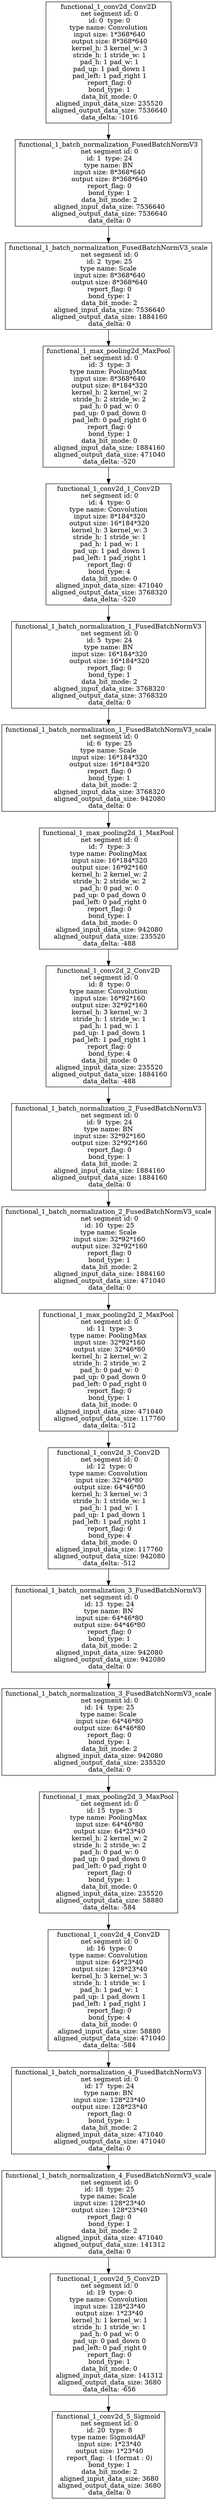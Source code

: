 digraph cnn_tree {
functional_1_conv2d_Conv2D [shape=box, label="functional_1_conv2d_Conv2D\n net segment id: 0\n id: 0  type: 0\ntype name: Convolution\n input size: 1*368*640\n output size: 8*368*640\n kernel_h: 3 kernel_w: 3\n stride_h: 1 stride_w: 1\n pad_h: 1 pad_w: 1\n pad_up: 1 pad_down 1\n pad_left: 1 pad_right 1\n report_flag: 0\n bond_type: 1\n data_bit_mode: 0\n aligned_input_data_size: 235520\n aligned_output_data_size: 7536640\n data_delta: -1016"];
functional_1_conv2d_Conv2D -> functional_1_batch_normalization_FusedBatchNormV3;
functional_1_batch_normalization_FusedBatchNormV3 [shape=box, label="functional_1_batch_normalization_FusedBatchNormV3\n net segment id: 0\n id: 1  type: 24\ntype name: BN\n input size: 8*368*640\n output size: 8*368*640\n report_flag: 0\n bond_type: 1\n data_bit_mode: 2\n aligned_input_data_size: 7536640\n aligned_output_data_size: 7536640\n data_delta: 0"];
functional_1_batch_normalization_FusedBatchNormV3 -> functional_1_batch_normalization_FusedBatchNormV3_scale;
functional_1_batch_normalization_FusedBatchNormV3_scale [shape=box, label="functional_1_batch_normalization_FusedBatchNormV3_scale\n net segment id: 0\n id: 2  type: 25\ntype name: Scale\n input size: 8*368*640\n output size: 8*368*640\n report_flag: 0\n bond_type: 1\n data_bit_mode: 2\n aligned_input_data_size: 7536640\n aligned_output_data_size: 1884160\n data_delta: 0"];
functional_1_batch_normalization_FusedBatchNormV3_scale -> functional_1_max_pooling2d_MaxPool;
functional_1_max_pooling2d_MaxPool [shape=box, label="functional_1_max_pooling2d_MaxPool\n net segment id: 0\n id: 3  type: 3\ntype name: PoolingMax\n input size: 8*368*640\n output size: 8*184*320\n kernel_h: 2 kernel_w: 2\n stride_h: 2 stride_w: 2\n pad_h: 0 pad_w: 0\n pad_up: 0 pad_down 0\n pad_left: 0 pad_right 0\n report_flag: 0\n bond_type: 1\n data_bit_mode: 0\n aligned_input_data_size: 1884160\n aligned_output_data_size: 471040\n data_delta: -520"];
functional_1_max_pooling2d_MaxPool -> functional_1_conv2d_1_Conv2D;
functional_1_conv2d_1_Conv2D [shape=box, label="functional_1_conv2d_1_Conv2D\n net segment id: 0\n id: 4  type: 0\ntype name: Convolution\n input size: 8*184*320\n output size: 16*184*320\n kernel_h: 3 kernel_w: 3\n stride_h: 1 stride_w: 1\n pad_h: 1 pad_w: 1\n pad_up: 1 pad_down 1\n pad_left: 1 pad_right 1\n report_flag: 0\n bond_type: 4\n data_bit_mode: 0\n aligned_input_data_size: 471040\n aligned_output_data_size: 3768320\n data_delta: -520"];
functional_1_conv2d_1_Conv2D -> functional_1_batch_normalization_1_FusedBatchNormV3;
functional_1_batch_normalization_1_FusedBatchNormV3 [shape=box, label="functional_1_batch_normalization_1_FusedBatchNormV3\n net segment id: 0\n id: 5  type: 24\ntype name: BN\n input size: 16*184*320\n output size: 16*184*320\n report_flag: 0\n bond_type: 1\n data_bit_mode: 2\n aligned_input_data_size: 3768320\n aligned_output_data_size: 3768320\n data_delta: 0"];
functional_1_batch_normalization_1_FusedBatchNormV3 -> functional_1_batch_normalization_1_FusedBatchNormV3_scale;
functional_1_batch_normalization_1_FusedBatchNormV3_scale [shape=box, label="functional_1_batch_normalization_1_FusedBatchNormV3_scale\n net segment id: 0\n id: 6  type: 25\ntype name: Scale\n input size: 16*184*320\n output size: 16*184*320\n report_flag: 0\n bond_type: 1\n data_bit_mode: 2\n aligned_input_data_size: 3768320\n aligned_output_data_size: 942080\n data_delta: 0"];
functional_1_batch_normalization_1_FusedBatchNormV3_scale -> functional_1_max_pooling2d_1_MaxPool;
functional_1_max_pooling2d_1_MaxPool [shape=box, label="functional_1_max_pooling2d_1_MaxPool\n net segment id: 0\n id: 7  type: 3\ntype name: PoolingMax\n input size: 16*184*320\n output size: 16*92*160\n kernel_h: 2 kernel_w: 2\n stride_h: 2 stride_w: 2\n pad_h: 0 pad_w: 0\n pad_up: 0 pad_down 0\n pad_left: 0 pad_right 0\n report_flag: 0\n bond_type: 1\n data_bit_mode: 0\n aligned_input_data_size: 942080\n aligned_output_data_size: 235520\n data_delta: -488"];
functional_1_max_pooling2d_1_MaxPool -> functional_1_conv2d_2_Conv2D;
functional_1_conv2d_2_Conv2D [shape=box, label="functional_1_conv2d_2_Conv2D\n net segment id: 0\n id: 8  type: 0\ntype name: Convolution\n input size: 16*92*160\n output size: 32*92*160\n kernel_h: 3 kernel_w: 3\n stride_h: 1 stride_w: 1\n pad_h: 1 pad_w: 1\n pad_up: 1 pad_down 1\n pad_left: 1 pad_right 1\n report_flag: 0\n bond_type: 4\n data_bit_mode: 0\n aligned_input_data_size: 235520\n aligned_output_data_size: 1884160\n data_delta: -488"];
functional_1_conv2d_2_Conv2D -> functional_1_batch_normalization_2_FusedBatchNormV3;
functional_1_batch_normalization_2_FusedBatchNormV3 [shape=box, label="functional_1_batch_normalization_2_FusedBatchNormV3\n net segment id: 0\n id: 9  type: 24\ntype name: BN\n input size: 32*92*160\n output size: 32*92*160\n report_flag: 0\n bond_type: 1\n data_bit_mode: 2\n aligned_input_data_size: 1884160\n aligned_output_data_size: 1884160\n data_delta: 0"];
functional_1_batch_normalization_2_FusedBatchNormV3 -> functional_1_batch_normalization_2_FusedBatchNormV3_scale;
functional_1_batch_normalization_2_FusedBatchNormV3_scale [shape=box, label="functional_1_batch_normalization_2_FusedBatchNormV3_scale\n net segment id: 0\n id: 10  type: 25\ntype name: Scale\n input size: 32*92*160\n output size: 32*92*160\n report_flag: 0\n bond_type: 1\n data_bit_mode: 2\n aligned_input_data_size: 1884160\n aligned_output_data_size: 471040\n data_delta: 0"];
functional_1_batch_normalization_2_FusedBatchNormV3_scale -> functional_1_max_pooling2d_2_MaxPool;
functional_1_max_pooling2d_2_MaxPool [shape=box, label="functional_1_max_pooling2d_2_MaxPool\n net segment id: 0\n id: 11  type: 3\ntype name: PoolingMax\n input size: 32*92*160\n output size: 32*46*80\n kernel_h: 2 kernel_w: 2\n stride_h: 2 stride_w: 2\n pad_h: 0 pad_w: 0\n pad_up: 0 pad_down 0\n pad_left: 0 pad_right 0\n report_flag: 0\n bond_type: 1\n data_bit_mode: 0\n aligned_input_data_size: 471040\n aligned_output_data_size: 117760\n data_delta: -512"];
functional_1_max_pooling2d_2_MaxPool -> functional_1_conv2d_3_Conv2D;
functional_1_conv2d_3_Conv2D [shape=box, label="functional_1_conv2d_3_Conv2D\n net segment id: 0\n id: 12  type: 0\ntype name: Convolution\n input size: 32*46*80\n output size: 64*46*80\n kernel_h: 3 kernel_w: 3\n stride_h: 1 stride_w: 1\n pad_h: 1 pad_w: 1\n pad_up: 1 pad_down 1\n pad_left: 1 pad_right 1\n report_flag: 0\n bond_type: 4\n data_bit_mode: 0\n aligned_input_data_size: 117760\n aligned_output_data_size: 942080\n data_delta: -512"];
functional_1_conv2d_3_Conv2D -> functional_1_batch_normalization_3_FusedBatchNormV3;
functional_1_batch_normalization_3_FusedBatchNormV3 [shape=box, label="functional_1_batch_normalization_3_FusedBatchNormV3\n net segment id: 0\n id: 13  type: 24\ntype name: BN\n input size: 64*46*80\n output size: 64*46*80\n report_flag: 0\n bond_type: 1\n data_bit_mode: 2\n aligned_input_data_size: 942080\n aligned_output_data_size: 942080\n data_delta: 0"];
functional_1_batch_normalization_3_FusedBatchNormV3 -> functional_1_batch_normalization_3_FusedBatchNormV3_scale;
functional_1_batch_normalization_3_FusedBatchNormV3_scale [shape=box, label="functional_1_batch_normalization_3_FusedBatchNormV3_scale\n net segment id: 0\n id: 14  type: 25\ntype name: Scale\n input size: 64*46*80\n output size: 64*46*80\n report_flag: 0\n bond_type: 1\n data_bit_mode: 2\n aligned_input_data_size: 942080\n aligned_output_data_size: 235520\n data_delta: 0"];
functional_1_batch_normalization_3_FusedBatchNormV3_scale -> functional_1_max_pooling2d_3_MaxPool;
functional_1_max_pooling2d_3_MaxPool [shape=box, label="functional_1_max_pooling2d_3_MaxPool\n net segment id: 0\n id: 15  type: 3\ntype name: PoolingMax\n input size: 64*46*80\n output size: 64*23*40\n kernel_h: 2 kernel_w: 2\n stride_h: 2 stride_w: 2\n pad_h: 0 pad_w: 0\n pad_up: 0 pad_down 0\n pad_left: 0 pad_right 0\n report_flag: 0\n bond_type: 1\n data_bit_mode: 0\n aligned_input_data_size: 235520\n aligned_output_data_size: 58880\n data_delta: -584"];
functional_1_max_pooling2d_3_MaxPool -> functional_1_conv2d_4_Conv2D;
functional_1_conv2d_4_Conv2D [shape=box, label="functional_1_conv2d_4_Conv2D\n net segment id: 0\n id: 16  type: 0\ntype name: Convolution\n input size: 64*23*40\n output size: 128*23*40\n kernel_h: 3 kernel_w: 3\n stride_h: 1 stride_w: 1\n pad_h: 1 pad_w: 1\n pad_up: 1 pad_down 1\n pad_left: 1 pad_right 1\n report_flag: 0\n bond_type: 4\n data_bit_mode: 0\n aligned_input_data_size: 58880\n aligned_output_data_size: 471040\n data_delta: -584"];
functional_1_conv2d_4_Conv2D -> functional_1_batch_normalization_4_FusedBatchNormV3;
functional_1_batch_normalization_4_FusedBatchNormV3 [shape=box, label="functional_1_batch_normalization_4_FusedBatchNormV3\n net segment id: 0\n id: 17  type: 24\ntype name: BN\n input size: 128*23*40\n output size: 128*23*40\n report_flag: 0\n bond_type: 1\n data_bit_mode: 2\n aligned_input_data_size: 471040\n aligned_output_data_size: 471040\n data_delta: 0"];
functional_1_batch_normalization_4_FusedBatchNormV3 -> functional_1_batch_normalization_4_FusedBatchNormV3_scale;
functional_1_batch_normalization_4_FusedBatchNormV3_scale [shape=box, label="functional_1_batch_normalization_4_FusedBatchNormV3_scale\n net segment id: 0\n id: 18  type: 25\ntype name: Scale\n input size: 128*23*40\n output size: 128*23*40\n report_flag: 0\n bond_type: 1\n data_bit_mode: 2\n aligned_input_data_size: 471040\n aligned_output_data_size: 141312\n data_delta: 0"];
functional_1_batch_normalization_4_FusedBatchNormV3_scale -> functional_1_conv2d_5_Conv2D;
functional_1_conv2d_5_Conv2D [shape=box, label="functional_1_conv2d_5_Conv2D\n net segment id: 0\n id: 19  type: 0\ntype name: Convolution\n input size: 128*23*40\n output size: 1*23*40\n kernel_h: 1 kernel_w: 1\n stride_h: 1 stride_w: 1\n pad_h: 0 pad_w: 0\n pad_up: 0 pad_down 0\n pad_left: 0 pad_right 0\n report_flag: 0\n bond_type: 1\n data_bit_mode: 0\n aligned_input_data_size: 141312\n aligned_output_data_size: 3680\n data_delta: -656"];
functional_1_conv2d_5_Conv2D -> functional_1_conv2d_5_Sigmoid;
functional_1_conv2d_5_Sigmoid [shape=box, label="functional_1_conv2d_5_Sigmoid\n net segment id: 0\n id: 20  type: 8\ntype name: SigmoidAF\n input size: 1*23*40\n output size: 1*23*40\n report_flag: -1 (format : 0)\n bond_type: 1\n data_bit_mode: 2\n aligned_input_data_size: 3680\n aligned_output_data_size: 3680\n data_delta: 0"];
}
